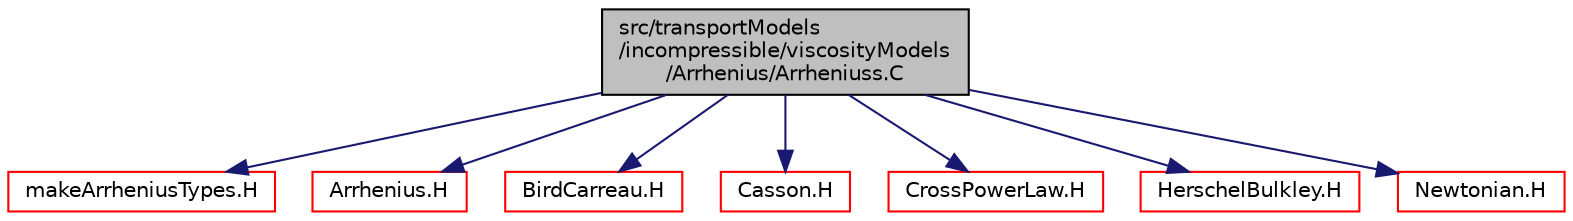 digraph "src/transportModels/incompressible/viscosityModels/Arrhenius/Arrheniuss.C"
{
  bgcolor="transparent";
  edge [fontname="Helvetica",fontsize="10",labelfontname="Helvetica",labelfontsize="10"];
  node [fontname="Helvetica",fontsize="10",shape=record];
  Node1 [label="src/transportModels\l/incompressible/viscosityModels\l/Arrhenius/Arrheniuss.C",height=0.2,width=0.4,color="black", fillcolor="grey75", style="filled" fontcolor="black"];
  Node1 -> Node2 [color="midnightblue",fontsize="10",style="solid",fontname="Helvetica"];
  Node2 [label="makeArrheniusTypes.H",height=0.2,width=0.4,color="red",URL="$makeArrheniusTypes_8H.html"];
  Node1 -> Node3 [color="midnightblue",fontsize="10",style="solid",fontname="Helvetica"];
  Node3 [label="Arrhenius.H",height=0.2,width=0.4,color="red",URL="$Arrhenius_8H.html"];
  Node1 -> Node4 [color="midnightblue",fontsize="10",style="solid",fontname="Helvetica"];
  Node4 [label="BirdCarreau.H",height=0.2,width=0.4,color="red",URL="$BirdCarreau_8H.html"];
  Node1 -> Node5 [color="midnightblue",fontsize="10",style="solid",fontname="Helvetica"];
  Node5 [label="Casson.H",height=0.2,width=0.4,color="red",URL="$Casson_8H.html"];
  Node1 -> Node6 [color="midnightblue",fontsize="10",style="solid",fontname="Helvetica"];
  Node6 [label="CrossPowerLaw.H",height=0.2,width=0.4,color="red",URL="$CrossPowerLaw_8H.html"];
  Node1 -> Node7 [color="midnightblue",fontsize="10",style="solid",fontname="Helvetica"];
  Node7 [label="HerschelBulkley.H",height=0.2,width=0.4,color="red",URL="$HerschelBulkley_8H.html"];
  Node1 -> Node8 [color="midnightblue",fontsize="10",style="solid",fontname="Helvetica"];
  Node8 [label="Newtonian.H",height=0.2,width=0.4,color="red",URL="$Newtonian_8H.html"];
}

